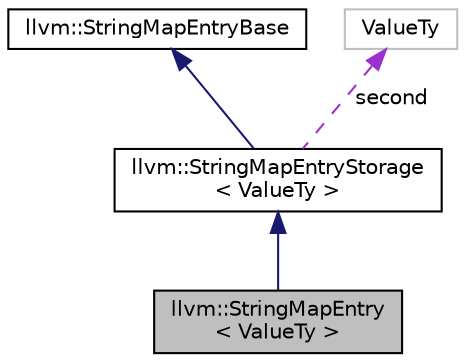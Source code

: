 digraph "llvm::StringMapEntry&lt; ValueTy &gt;"
{
 // LATEX_PDF_SIZE
  bgcolor="transparent";
  edge [fontname="Helvetica",fontsize="10",labelfontname="Helvetica",labelfontsize="10"];
  node [fontname="Helvetica",fontsize="10",shape=record];
  Node1 [label="llvm::StringMapEntry\l\< ValueTy \>",height=0.2,width=0.4,color="black", fillcolor="grey75", style="filled", fontcolor="black",tooltip="StringMapEntry - This is used to represent one value that is inserted into a StringMap."];
  Node2 -> Node1 [dir="back",color="midnightblue",fontsize="10",style="solid",fontname="Helvetica"];
  Node2 [label="llvm::StringMapEntryStorage\l\< ValueTy \>",height=0.2,width=0.4,color="black",URL="$classllvm_1_1StringMapEntryStorage.html",tooltip="StringMapEntryStorage - Holds the value in a StringMapEntry."];
  Node3 -> Node2 [dir="back",color="midnightblue",fontsize="10",style="solid",fontname="Helvetica"];
  Node3 [label="llvm::StringMapEntryBase",height=0.2,width=0.4,color="black",URL="$classllvm_1_1StringMapEntryBase.html",tooltip="StringMapEntryBase - Shared base class of StringMapEntry instances."];
  Node4 -> Node2 [dir="back",color="darkorchid3",fontsize="10",style="dashed",label=" second" ,fontname="Helvetica"];
  Node4 [label="ValueTy",height=0.2,width=0.4,color="grey75",tooltip=" "];
}
